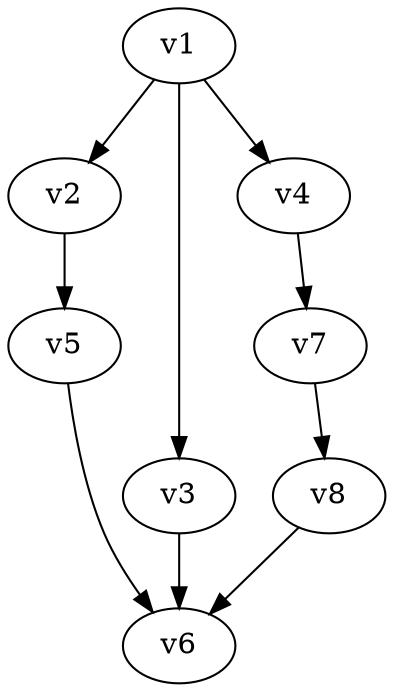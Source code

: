 digraph A {
v1
v2
v3
v4
v5
v6
v7
v8
v1 -> v2;
v2 -> v5;
v5 -> v6;
v1 -> v3;
v3 -> v6;
v1 -> v4;
v4 -> v7;
v7 -> v8;
v8 -> v6;
}